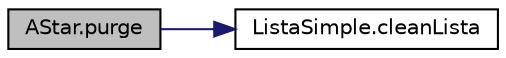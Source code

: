 digraph "AStar.purge"
{
 // LATEX_PDF_SIZE
  edge [fontname="Helvetica",fontsize="10",labelfontname="Helvetica",labelfontsize="10"];
  node [fontname="Helvetica",fontsize="10",shape=record];
  rankdir="LR";
  Node1 [label="AStar.purge",height=0.2,width=0.4,color="black", fillcolor="grey75", style="filled", fontcolor="black",tooltip="Purga las listas (Abierta, Solucion, Cerrada)"];
  Node1 -> Node2 [color="midnightblue",fontsize="10",style="solid",fontname="Helvetica"];
  Node2 [label="ListaSimple.cleanLista",height=0.2,width=0.4,color="black", fillcolor="white", style="filled",URL="$class_lista_simple.html#a775eca18e2c5cb942f2d1b0acbac56ca",tooltip="Libera todos los nodos guardados en la lista."];
}
